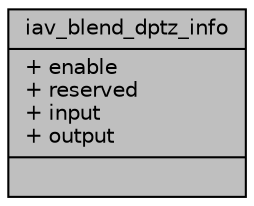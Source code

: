 digraph "iav_blend_dptz_info"
{
 // INTERACTIVE_SVG=YES
 // LATEX_PDF_SIZE
  bgcolor="transparent";
  edge [fontname="Helvetica",fontsize="10",labelfontname="Helvetica",labelfontsize="10"];
  node [fontname="Helvetica",fontsize="10",shape=record];
  Node1 [label="{iav_blend_dptz_info\n|+ enable\l+ reserved\l+ input\l+ output\l|}",height=0.2,width=0.4,color="black", fillcolor="grey75", style="filled", fontcolor="black",tooltip=" "];
}
